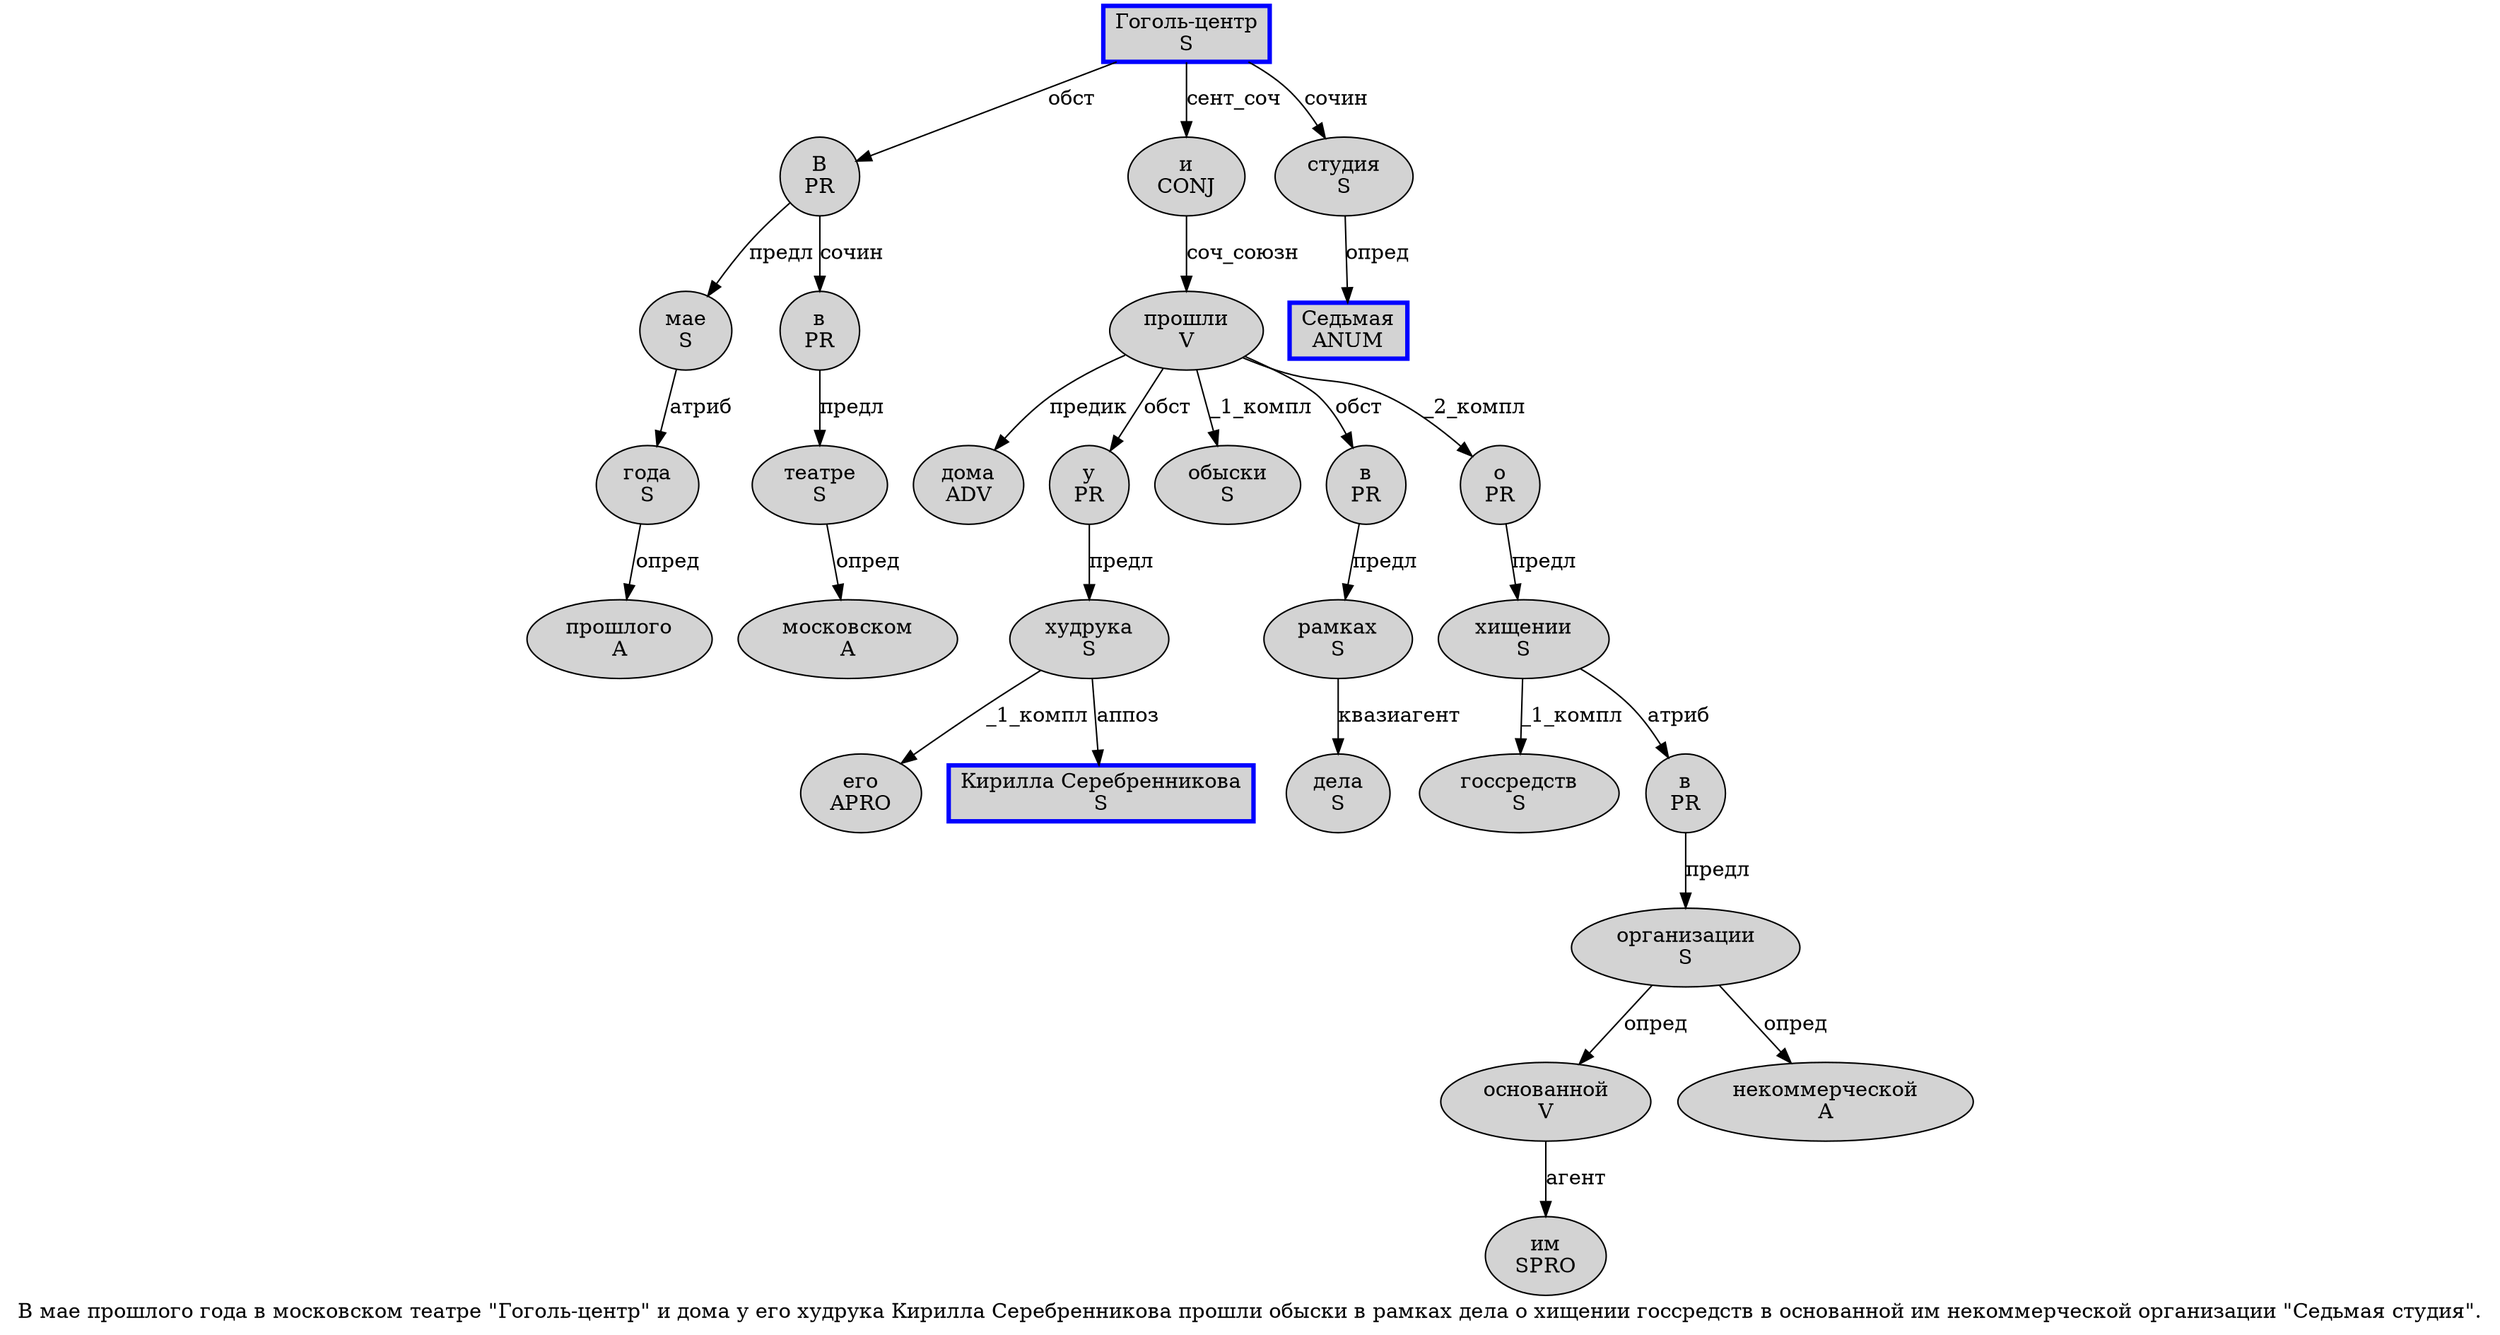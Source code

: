 digraph SENTENCE_543 {
	graph [label="В мае прошлого года в московском театре \"Гоголь-центр\" и дома у его худрука Кирилла Серебренникова прошли обыски в рамках дела о хищении госсредств в основанной им некоммерческой организации \"Седьмая студия\"."]
	node [style=filled]
		0 [label="В
PR" color="" fillcolor=lightgray penwidth=1 shape=ellipse]
		1 [label="мае
S" color="" fillcolor=lightgray penwidth=1 shape=ellipse]
		2 [label="прошлого
A" color="" fillcolor=lightgray penwidth=1 shape=ellipse]
		3 [label="года
S" color="" fillcolor=lightgray penwidth=1 shape=ellipse]
		4 [label="в
PR" color="" fillcolor=lightgray penwidth=1 shape=ellipse]
		5 [label="московском
A" color="" fillcolor=lightgray penwidth=1 shape=ellipse]
		6 [label="театре
S" color="" fillcolor=lightgray penwidth=1 shape=ellipse]
		8 [label="Гоголь-центр
S" color=blue fillcolor=lightgray penwidth=3 shape=box]
		10 [label="и
CONJ" color="" fillcolor=lightgray penwidth=1 shape=ellipse]
		11 [label="дома
ADV" color="" fillcolor=lightgray penwidth=1 shape=ellipse]
		12 [label="у
PR" color="" fillcolor=lightgray penwidth=1 shape=ellipse]
		13 [label="его
APRO" color="" fillcolor=lightgray penwidth=1 shape=ellipse]
		14 [label="худрука
S" color="" fillcolor=lightgray penwidth=1 shape=ellipse]
		15 [label="Кирилла Серебренникова
S" color=blue fillcolor=lightgray penwidth=3 shape=box]
		16 [label="прошли
V" color="" fillcolor=lightgray penwidth=1 shape=ellipse]
		17 [label="обыски
S" color="" fillcolor=lightgray penwidth=1 shape=ellipse]
		18 [label="в
PR" color="" fillcolor=lightgray penwidth=1 shape=ellipse]
		19 [label="рамках
S" color="" fillcolor=lightgray penwidth=1 shape=ellipse]
		20 [label="дела
S" color="" fillcolor=lightgray penwidth=1 shape=ellipse]
		21 [label="о
PR" color="" fillcolor=lightgray penwidth=1 shape=ellipse]
		22 [label="хищении
S" color="" fillcolor=lightgray penwidth=1 shape=ellipse]
		23 [label="госсредств
S" color="" fillcolor=lightgray penwidth=1 shape=ellipse]
		24 [label="в
PR" color="" fillcolor=lightgray penwidth=1 shape=ellipse]
		25 [label="основанной
V" color="" fillcolor=lightgray penwidth=1 shape=ellipse]
		26 [label="им
SPRO" color="" fillcolor=lightgray penwidth=1 shape=ellipse]
		27 [label="некоммерческой
A" color="" fillcolor=lightgray penwidth=1 shape=ellipse]
		28 [label="организации
S" color="" fillcolor=lightgray penwidth=1 shape=ellipse]
		30 [label="Седьмая
ANUM" color=blue fillcolor=lightgray penwidth=3 shape=box]
		31 [label="студия
S" color="" fillcolor=lightgray penwidth=1 shape=ellipse]
			10 -> 16 [label="соч_союзн"]
			28 -> 25 [label="опред"]
			28 -> 27 [label="опред"]
			21 -> 22 [label="предл"]
			3 -> 2 [label="опред"]
			4 -> 6 [label="предл"]
			12 -> 14 [label="предл"]
			31 -> 30 [label="опред"]
			16 -> 11 [label="предик"]
			16 -> 12 [label="обст"]
			16 -> 17 [label="_1_компл"]
			16 -> 18 [label="обст"]
			16 -> 21 [label="_2_компл"]
			18 -> 19 [label="предл"]
			22 -> 23 [label="_1_компл"]
			22 -> 24 [label="атриб"]
			8 -> 0 [label="обст"]
			8 -> 10 [label="сент_соч"]
			8 -> 31 [label="сочин"]
			19 -> 20 [label="квазиагент"]
			6 -> 5 [label="опред"]
			24 -> 28 [label="предл"]
			0 -> 1 [label="предл"]
			0 -> 4 [label="сочин"]
			1 -> 3 [label="атриб"]
			14 -> 13 [label="_1_компл"]
			14 -> 15 [label="аппоз"]
			25 -> 26 [label="агент"]
}